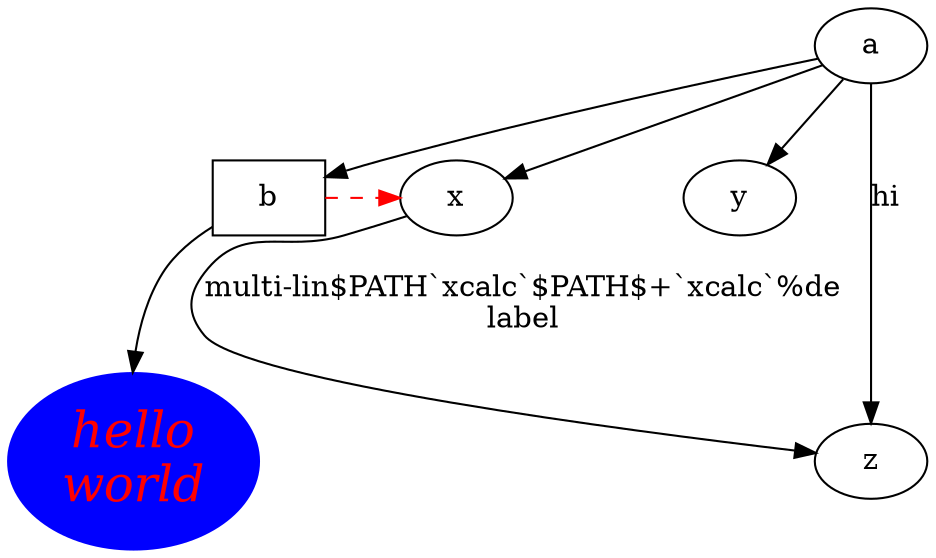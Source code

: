 digraph test3 {
       a -> b -> c;
       a -> {x y};
       b [shape=box];
       c [label="hello\nworld",color=blue,fontsize=24,
            fontname="Palatino-Italic",fontcolor=red,style=filled];
       a -> z [label="hi", weight=100];
       x -> z [label="multi-lin$PATH`xcalc`$PATH$+`xcalc`%de\nlabel"];
       edge [style=dashed,color=red];
       b -> x;
       {rank=same; b x}
}

